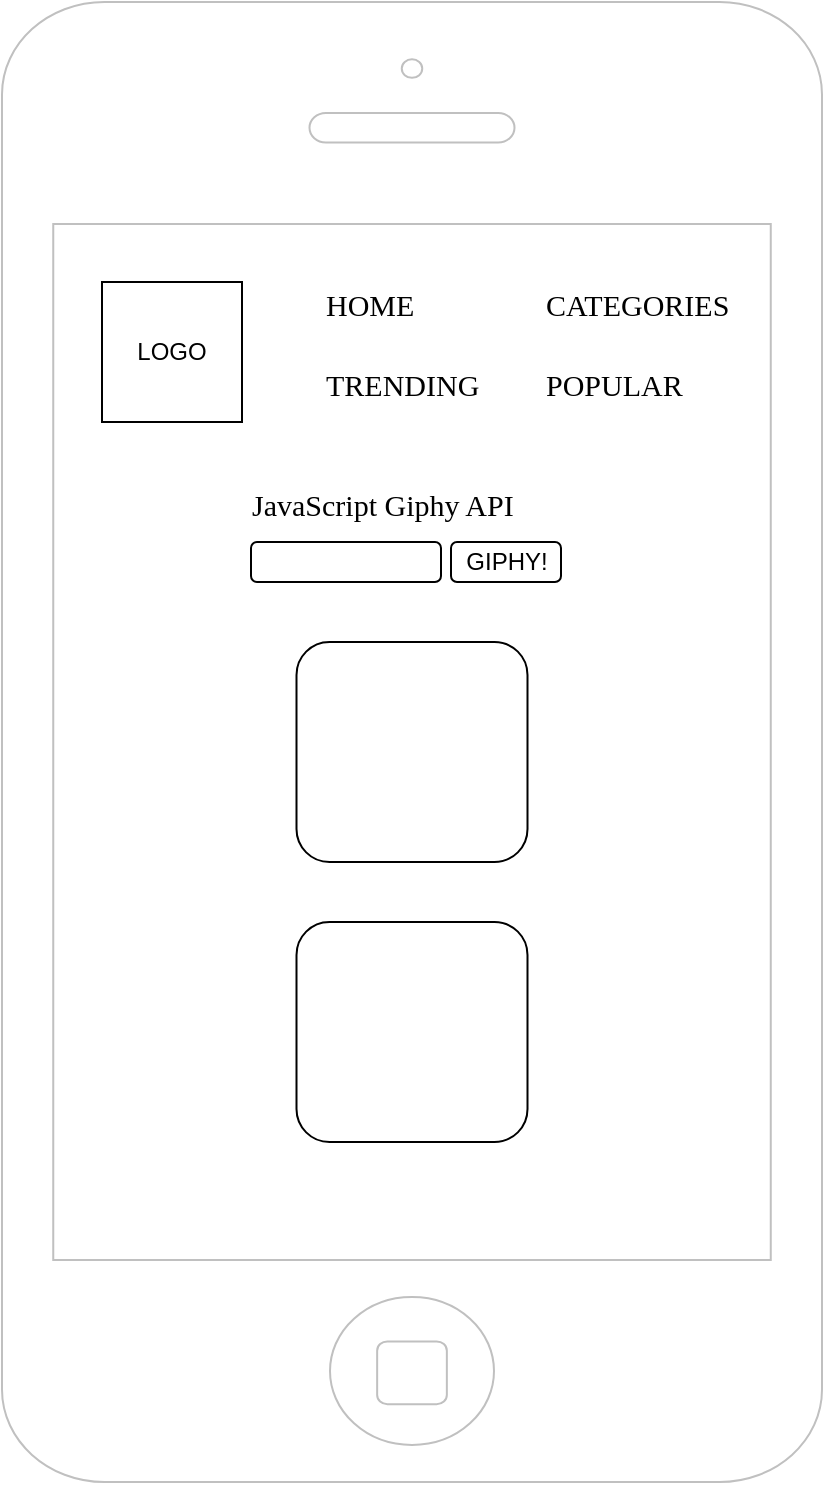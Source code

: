 <mxfile version="21.6.9" type="device">
  <diagram name="Page-1" id="2cc2dc42-3aac-f2a9-1cec-7a8b7cbee084">
    <mxGraphModel dx="1981" dy="2858" grid="1" gridSize="10" guides="1" tooltips="1" connect="1" arrows="1" fold="1" page="1" pageScale="1" pageWidth="1100" pageHeight="850" background="none" math="0" shadow="0">
      <root>
        <mxCell id="0" />
        <mxCell id="1" parent="0" />
        <mxCell id="WsRZixG4fA7pFhA6oEje-15" value="" style="html=1;verticalLabelPosition=bottom;labelBackgroundColor=#ffffff;verticalAlign=top;shadow=0;dashed=0;strokeWidth=1;shape=mxgraph.ios7.misc.iphone;fillColor=#ffffff;strokeColor=#c0c0c0;" vertex="1" parent="1">
          <mxGeometry x="20" y="-1690" width="410" height="740" as="geometry" />
        </mxCell>
        <mxCell id="WsRZixG4fA7pFhA6oEje-16" value="LOGO" style="whiteSpace=wrap;html=1;aspect=fixed;" vertex="1" parent="1">
          <mxGeometry x="70" y="-1550" width="70" height="70" as="geometry" />
        </mxCell>
        <mxCell id="WsRZixG4fA7pFhA6oEje-17" value="HOME" style="text;html=1;points=[];align=left;verticalAlign=top;spacingTop=-4;fontSize=15;fontFamily=Verdana" vertex="1" parent="1">
          <mxGeometry x="180" y="-1550" width="60" height="30" as="geometry" />
        </mxCell>
        <mxCell id="WsRZixG4fA7pFhA6oEje-18" value="CATEGORIES" style="text;html=1;points=[];align=left;verticalAlign=top;spacingTop=-4;fontSize=15;fontFamily=Verdana" vertex="1" parent="1">
          <mxGeometry x="290" y="-1550" width="80" height="30" as="geometry" />
        </mxCell>
        <mxCell id="WsRZixG4fA7pFhA6oEje-19" value="TRENDING" style="text;html=1;points=[];align=left;verticalAlign=top;spacingTop=-4;fontSize=15;fontFamily=Verdana" vertex="1" parent="1">
          <mxGeometry x="180" y="-1510" width="80" height="30" as="geometry" />
        </mxCell>
        <mxCell id="WsRZixG4fA7pFhA6oEje-20" value="POPULAR" style="text;html=1;points=[];align=left;verticalAlign=top;spacingTop=-4;fontSize=15;fontFamily=Verdana" vertex="1" parent="1">
          <mxGeometry x="290" y="-1510" width="80" height="30" as="geometry" />
        </mxCell>
        <mxCell id="WsRZixG4fA7pFhA6oEje-21" value="JavaScript Giphy API" style="text;html=1;points=[];align=left;verticalAlign=top;spacingTop=-4;fontSize=15;fontFamily=Verdana" vertex="1" parent="1">
          <mxGeometry x="142.5" y="-1450" width="165" height="30" as="geometry" />
        </mxCell>
        <mxCell id="WsRZixG4fA7pFhA6oEje-22" value="" style="rounded=1;whiteSpace=wrap;html=1;" vertex="1" parent="1">
          <mxGeometry x="144.5" y="-1420" width="95" height="20" as="geometry" />
        </mxCell>
        <mxCell id="WsRZixG4fA7pFhA6oEje-23" value="GIPHY!" style="rounded=1;whiteSpace=wrap;html=1;" vertex="1" parent="1">
          <mxGeometry x="244.5" y="-1420" width="55" height="20" as="geometry" />
        </mxCell>
        <mxCell id="WsRZixG4fA7pFhA6oEje-24" value="" style="rounded=1;whiteSpace=wrap;html=1;" vertex="1" parent="1">
          <mxGeometry x="167.25" y="-1370" width="115.5" height="110" as="geometry" />
        </mxCell>
        <mxCell id="WsRZixG4fA7pFhA6oEje-26" value="" style="rounded=1;whiteSpace=wrap;html=1;" vertex="1" parent="1">
          <mxGeometry x="167.25" y="-1230" width="115.5" height="110" as="geometry" />
        </mxCell>
      </root>
    </mxGraphModel>
  </diagram>
</mxfile>
